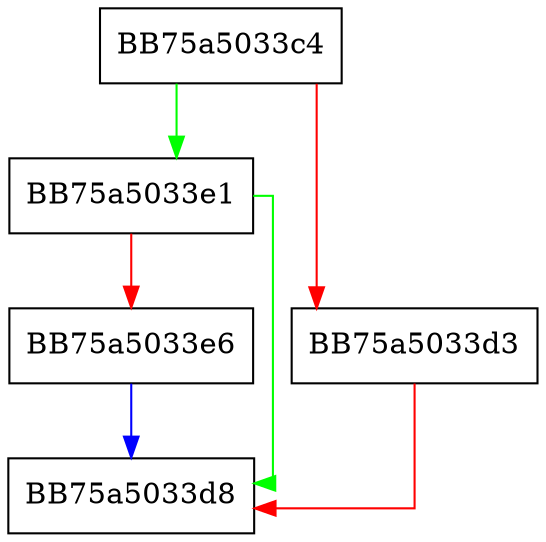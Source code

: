 digraph _Lockit {
  node [shape="box"];
  graph [splines=ortho];
  BB75a5033c4 -> BB75a5033e1 [color="green"];
  BB75a5033c4 -> BB75a5033d3 [color="red"];
  BB75a5033d3 -> BB75a5033d8 [color="red"];
  BB75a5033e1 -> BB75a5033d8 [color="green"];
  BB75a5033e1 -> BB75a5033e6 [color="red"];
  BB75a5033e6 -> BB75a5033d8 [color="blue"];
}